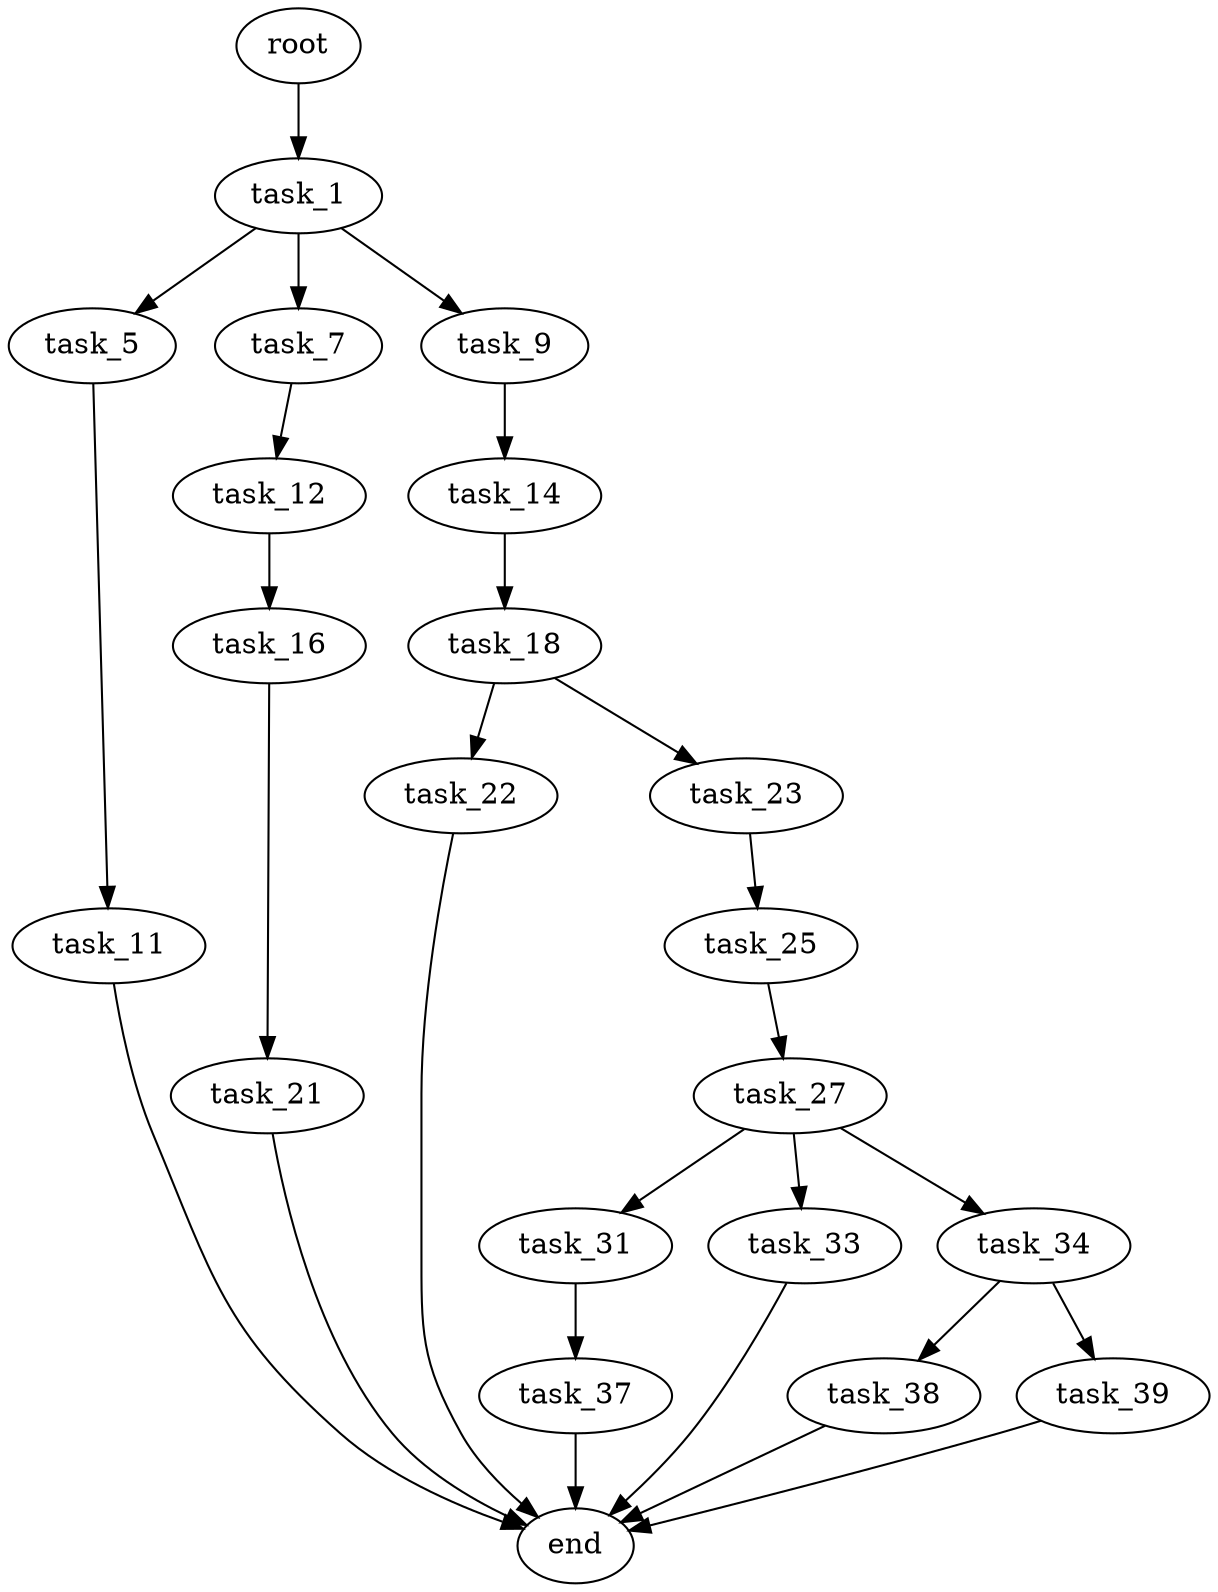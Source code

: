 digraph G {
  root [size="0.000000"];
  task_1 [size="368293445632.000000"];
  task_5 [size="2443255396.000000"];
  task_7 [size="204548037144.000000"];
  task_9 [size="179363019576.000000"];
  task_11 [size="134217728000.000000"];
  task_12 [size="195442724007.000000"];
  task_14 [size="421344199548.000000"];
  end [size="0.000000"];
  task_16 [size="68719476736.000000"];
  task_18 [size="649653434047.000000"];
  task_21 [size="13089729282.000000"];
  task_22 [size="4252085678.000000"];
  task_23 [size="4155776510.000000"];
  task_25 [size="5220638999.000000"];
  task_27 [size="51195156239.000000"];
  task_31 [size="697129806017.000000"];
  task_33 [size="64505469074.000000"];
  task_34 [size="28991029248.000000"];
  task_37 [size="525930203370.000000"];
  task_38 [size="331049113247.000000"];
  task_39 [size="782757789696.000000"];

  root -> task_1 [size="1.000000"];
  task_1 -> task_5 [size="411041792.000000"];
  task_1 -> task_7 [size="411041792.000000"];
  task_1 -> task_9 [size="411041792.000000"];
  task_5 -> task_11 [size="134217728.000000"];
  task_7 -> task_12 [size="134217728.000000"];
  task_9 -> task_14 [size="536870912.000000"];
  task_11 -> end [size="1.000000"];
  task_12 -> task_16 [size="209715200.000000"];
  task_14 -> task_18 [size="301989888.000000"];
  task_16 -> task_21 [size="134217728.000000"];
  task_18 -> task_22 [size="411041792.000000"];
  task_18 -> task_23 [size="411041792.000000"];
  task_21 -> end [size="1.000000"];
  task_22 -> end [size="1.000000"];
  task_23 -> task_25 [size="134217728.000000"];
  task_25 -> task_27 [size="209715200.000000"];
  task_27 -> task_31 [size="75497472.000000"];
  task_27 -> task_33 [size="75497472.000000"];
  task_27 -> task_34 [size="75497472.000000"];
  task_31 -> task_37 [size="838860800.000000"];
  task_33 -> end [size="1.000000"];
  task_34 -> task_38 [size="75497472.000000"];
  task_34 -> task_39 [size="75497472.000000"];
  task_37 -> end [size="1.000000"];
  task_38 -> end [size="1.000000"];
  task_39 -> end [size="1.000000"];
}
